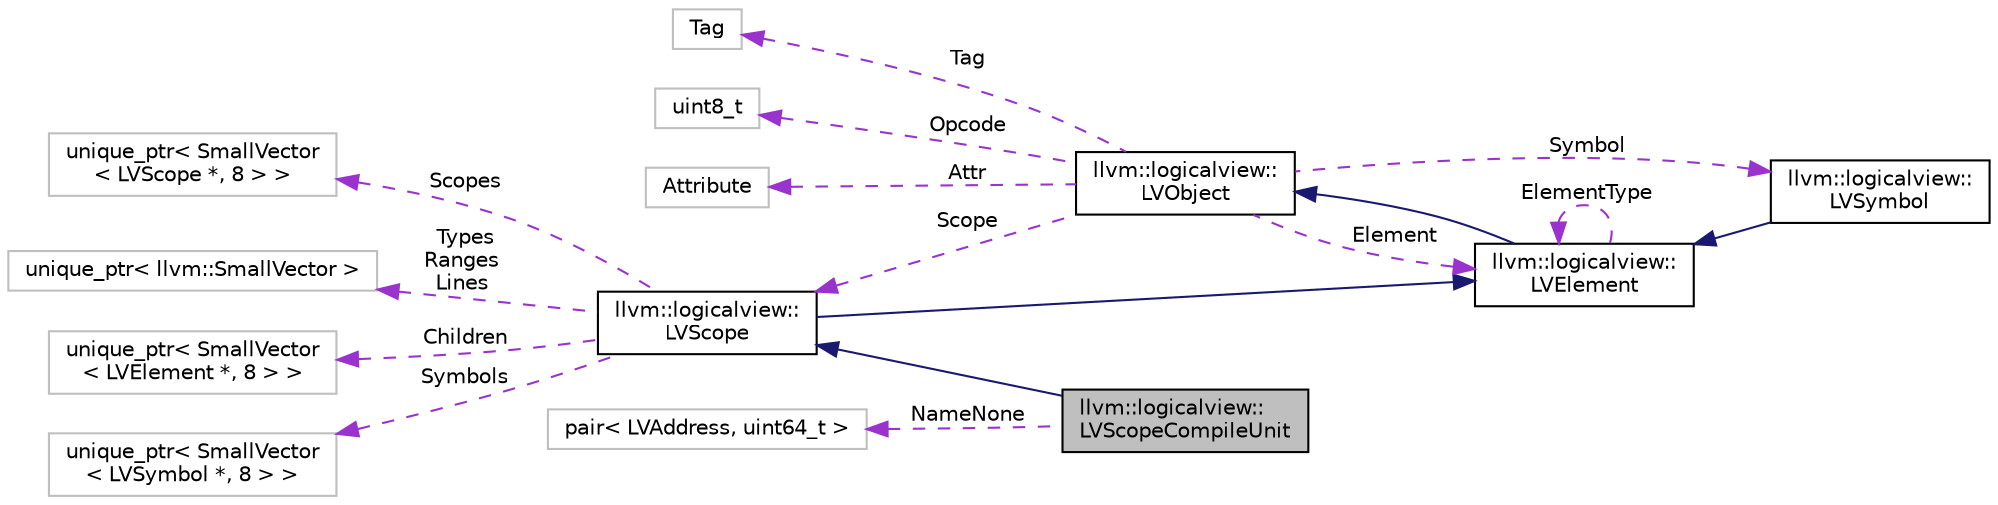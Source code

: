 digraph "llvm::logicalview::LVScopeCompileUnit"
{
 // LATEX_PDF_SIZE
  bgcolor="transparent";
  edge [fontname="Helvetica",fontsize="10",labelfontname="Helvetica",labelfontsize="10"];
  node [fontname="Helvetica",fontsize="10",shape=record];
  rankdir="LR";
  Node1 [label="llvm::logicalview::\lLVScopeCompileUnit",height=0.2,width=0.4,color="black", fillcolor="grey75", style="filled", fontcolor="black",tooltip=" "];
  Node2 -> Node1 [dir="back",color="midnightblue",fontsize="10",style="solid",fontname="Helvetica"];
  Node2 [label="llvm::logicalview::\lLVScope",height=0.2,width=0.4,color="black",URL="$classllvm_1_1logicalview_1_1LVScope.html",tooltip=" "];
  Node3 -> Node2 [dir="back",color="midnightblue",fontsize="10",style="solid",fontname="Helvetica"];
  Node3 [label="llvm::logicalview::\lLVElement",height=0.2,width=0.4,color="black",URL="$classllvm_1_1logicalview_1_1LVElement.html",tooltip=" "];
  Node4 -> Node3 [dir="back",color="midnightblue",fontsize="10",style="solid",fontname="Helvetica"];
  Node4 [label="llvm::logicalview::\lLVObject",height=0.2,width=0.4,color="black",URL="$classllvm_1_1logicalview_1_1LVObject.html",tooltip=" "];
  Node3 -> Node4 [dir="back",color="darkorchid3",fontsize="10",style="dashed",label=" Element" ,fontname="Helvetica"];
  Node5 -> Node4 [dir="back",color="darkorchid3",fontsize="10",style="dashed",label=" Symbol" ,fontname="Helvetica"];
  Node5 [label="llvm::logicalview::\lLVSymbol",height=0.2,width=0.4,color="black",URL="$classllvm_1_1logicalview_1_1LVSymbol.html",tooltip=" "];
  Node3 -> Node5 [dir="back",color="midnightblue",fontsize="10",style="solid",fontname="Helvetica"];
  Node6 -> Node4 [dir="back",color="darkorchid3",fontsize="10",style="dashed",label=" Tag" ,fontname="Helvetica"];
  Node6 [label="Tag",height=0.2,width=0.4,color="grey75",tooltip=" "];
  Node7 -> Node4 [dir="back",color="darkorchid3",fontsize="10",style="dashed",label=" Opcode" ,fontname="Helvetica"];
  Node7 [label="uint8_t",height=0.2,width=0.4,color="grey75",tooltip=" "];
  Node2 -> Node4 [dir="back",color="darkorchid3",fontsize="10",style="dashed",label=" Scope" ,fontname="Helvetica"];
  Node8 -> Node4 [dir="back",color="darkorchid3",fontsize="10",style="dashed",label=" Attr" ,fontname="Helvetica"];
  Node8 [label="Attribute",height=0.2,width=0.4,color="grey75",tooltip=" "];
  Node3 -> Node3 [dir="back",color="darkorchid3",fontsize="10",style="dashed",label=" ElementType" ,fontname="Helvetica"];
  Node9 -> Node2 [dir="back",color="darkorchid3",fontsize="10",style="dashed",label=" Scopes" ,fontname="Helvetica"];
  Node9 [label="unique_ptr\< SmallVector\l\< LVScope *, 8 \> \>",height=0.2,width=0.4,color="grey75",tooltip=" "];
  Node10 -> Node2 [dir="back",color="darkorchid3",fontsize="10",style="dashed",label=" Types\nRanges\nLines" ,fontname="Helvetica"];
  Node10 [label="unique_ptr\< llvm::SmallVector \>",height=0.2,width=0.4,color="grey75",tooltip=" "];
  Node11 -> Node2 [dir="back",color="darkorchid3",fontsize="10",style="dashed",label=" Children" ,fontname="Helvetica"];
  Node11 [label="unique_ptr\< SmallVector\l\< LVElement *, 8 \> \>",height=0.2,width=0.4,color="grey75",tooltip=" "];
  Node12 -> Node2 [dir="back",color="darkorchid3",fontsize="10",style="dashed",label=" Symbols" ,fontname="Helvetica"];
  Node12 [label="unique_ptr\< SmallVector\l\< LVSymbol *, 8 \> \>",height=0.2,width=0.4,color="grey75",tooltip=" "];
  Node13 -> Node1 [dir="back",color="darkorchid3",fontsize="10",style="dashed",label=" NameNone" ,fontname="Helvetica"];
  Node13 [label="pair\< LVAddress, uint64_t \>",height=0.2,width=0.4,color="grey75",tooltip=" "];
}
